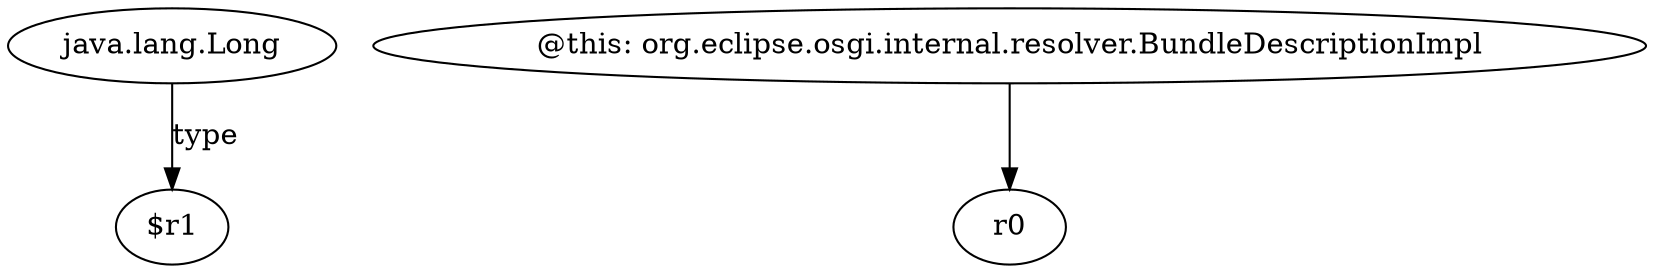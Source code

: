 digraph g {
0[label="java.lang.Long"]
1[label="$r1"]
0->1[label="type"]
2[label="@this: org.eclipse.osgi.internal.resolver.BundleDescriptionImpl"]
3[label="r0"]
2->3[label=""]
}